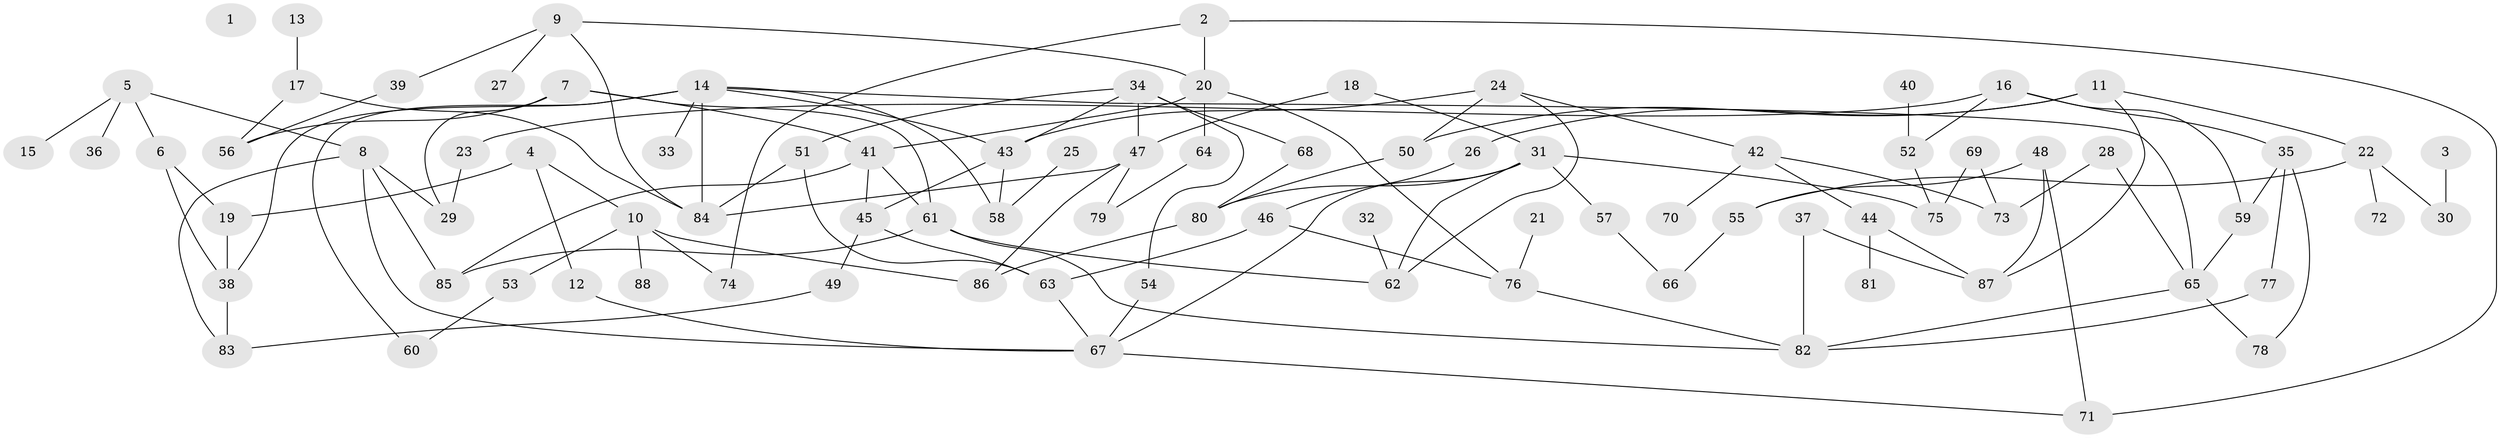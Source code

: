 // Generated by graph-tools (version 1.1) at 2025/33/03/09/25 02:33:58]
// undirected, 88 vertices, 130 edges
graph export_dot {
graph [start="1"]
  node [color=gray90,style=filled];
  1;
  2;
  3;
  4;
  5;
  6;
  7;
  8;
  9;
  10;
  11;
  12;
  13;
  14;
  15;
  16;
  17;
  18;
  19;
  20;
  21;
  22;
  23;
  24;
  25;
  26;
  27;
  28;
  29;
  30;
  31;
  32;
  33;
  34;
  35;
  36;
  37;
  38;
  39;
  40;
  41;
  42;
  43;
  44;
  45;
  46;
  47;
  48;
  49;
  50;
  51;
  52;
  53;
  54;
  55;
  56;
  57;
  58;
  59;
  60;
  61;
  62;
  63;
  64;
  65;
  66;
  67;
  68;
  69;
  70;
  71;
  72;
  73;
  74;
  75;
  76;
  77;
  78;
  79;
  80;
  81;
  82;
  83;
  84;
  85;
  86;
  87;
  88;
  2 -- 20;
  2 -- 71;
  2 -- 74;
  3 -- 30;
  4 -- 10;
  4 -- 12;
  4 -- 19;
  5 -- 6;
  5 -- 8;
  5 -- 15;
  5 -- 36;
  6 -- 19;
  6 -- 38;
  7 -- 29;
  7 -- 41;
  7 -- 56;
  7 -- 61;
  8 -- 29;
  8 -- 67;
  8 -- 83;
  8 -- 85;
  9 -- 20;
  9 -- 27;
  9 -- 39;
  9 -- 84;
  10 -- 53;
  10 -- 74;
  10 -- 86;
  10 -- 88;
  11 -- 22;
  11 -- 26;
  11 -- 50;
  11 -- 87;
  12 -- 67;
  13 -- 17;
  14 -- 33;
  14 -- 38;
  14 -- 43;
  14 -- 58;
  14 -- 60;
  14 -- 65;
  14 -- 84;
  16 -- 23;
  16 -- 35;
  16 -- 52;
  16 -- 59;
  17 -- 56;
  17 -- 84;
  18 -- 31;
  18 -- 47;
  19 -- 38;
  20 -- 41;
  20 -- 64;
  20 -- 76;
  21 -- 76;
  22 -- 30;
  22 -- 55;
  22 -- 72;
  23 -- 29;
  24 -- 42;
  24 -- 43;
  24 -- 50;
  24 -- 62;
  25 -- 58;
  26 -- 46;
  28 -- 65;
  28 -- 73;
  31 -- 57;
  31 -- 62;
  31 -- 67;
  31 -- 75;
  31 -- 80;
  32 -- 62;
  34 -- 43;
  34 -- 47;
  34 -- 51;
  34 -- 54;
  34 -- 68;
  35 -- 59;
  35 -- 77;
  35 -- 78;
  37 -- 82;
  37 -- 87;
  38 -- 83;
  39 -- 56;
  40 -- 52;
  41 -- 45;
  41 -- 61;
  41 -- 85;
  42 -- 44;
  42 -- 70;
  42 -- 73;
  43 -- 45;
  43 -- 58;
  44 -- 81;
  44 -- 87;
  45 -- 49;
  45 -- 63;
  46 -- 63;
  46 -- 76;
  47 -- 79;
  47 -- 84;
  47 -- 86;
  48 -- 55;
  48 -- 71;
  48 -- 87;
  49 -- 83;
  50 -- 80;
  51 -- 63;
  51 -- 84;
  52 -- 75;
  53 -- 60;
  54 -- 67;
  55 -- 66;
  57 -- 66;
  59 -- 65;
  61 -- 62;
  61 -- 82;
  61 -- 85;
  63 -- 67;
  64 -- 79;
  65 -- 78;
  65 -- 82;
  67 -- 71;
  68 -- 80;
  69 -- 73;
  69 -- 75;
  76 -- 82;
  77 -- 82;
  80 -- 86;
}
